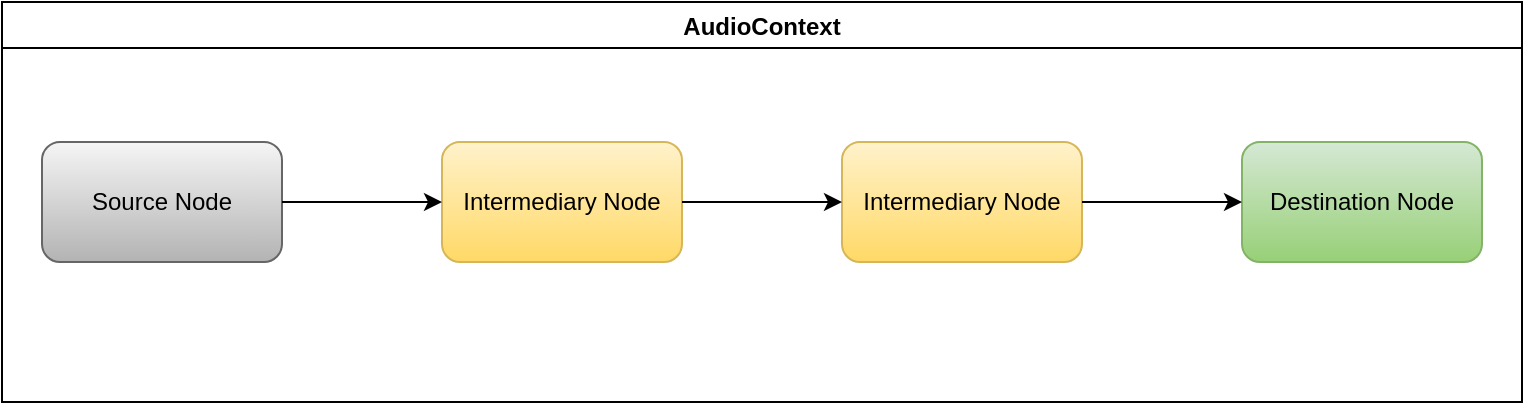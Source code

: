 <mxfile version="21.1.2" type="device" pages="4">
  <diagram name="AudioContext" id="_huhc2h12CH-FQ8328RR">
    <mxGraphModel dx="1114" dy="894" grid="1" gridSize="10" guides="1" tooltips="1" connect="1" arrows="1" fold="1" page="1" pageScale="1" pageWidth="1600" pageHeight="900" math="0" shadow="0">
      <root>
        <mxCell id="0" />
        <mxCell id="1" parent="0" />
        <mxCell id="VSokjLL2Qw1VUaY9bAdg-11" value="AudioContext" style="swimlane;" parent="1" vertex="1">
          <mxGeometry x="50" y="100" width="760" height="200" as="geometry" />
        </mxCell>
        <mxCell id="VSokjLL2Qw1VUaY9bAdg-1" value="Source Node" style="rounded=1;whiteSpace=wrap;html=1;fillColor=#f5f5f5;gradientColor=#b3b3b3;strokeColor=#666666;" parent="VSokjLL2Qw1VUaY9bAdg-11" vertex="1">
          <mxGeometry x="20" y="70" width="120" height="60" as="geometry" />
        </mxCell>
        <mxCell id="VSokjLL2Qw1VUaY9bAdg-2" value="Intermediary Node" style="rounded=1;whiteSpace=wrap;html=1;fillColor=#fff2cc;gradientColor=#ffd966;strokeColor=#d6b656;" parent="VSokjLL2Qw1VUaY9bAdg-11" vertex="1">
          <mxGeometry x="220" y="70" width="120" height="60" as="geometry" />
        </mxCell>
        <mxCell id="VSokjLL2Qw1VUaY9bAdg-3" value="" style="edgeStyle=orthogonalEdgeStyle;rounded=0;orthogonalLoop=1;jettySize=auto;html=1;" parent="VSokjLL2Qw1VUaY9bAdg-11" source="VSokjLL2Qw1VUaY9bAdg-1" target="VSokjLL2Qw1VUaY9bAdg-2" edge="1">
          <mxGeometry relative="1" as="geometry" />
        </mxCell>
        <mxCell id="VSokjLL2Qw1VUaY9bAdg-4" value="Intermediary Node" style="whiteSpace=wrap;html=1;rounded=1;fillColor=#fff2cc;gradientColor=#ffd966;strokeColor=#d6b656;" parent="VSokjLL2Qw1VUaY9bAdg-11" vertex="1">
          <mxGeometry x="420" y="70" width="120" height="60" as="geometry" />
        </mxCell>
        <mxCell id="VSokjLL2Qw1VUaY9bAdg-5" value="" style="edgeStyle=orthogonalEdgeStyle;rounded=0;orthogonalLoop=1;jettySize=auto;html=1;" parent="VSokjLL2Qw1VUaY9bAdg-11" source="VSokjLL2Qw1VUaY9bAdg-2" target="VSokjLL2Qw1VUaY9bAdg-4" edge="1">
          <mxGeometry relative="1" as="geometry" />
        </mxCell>
        <mxCell id="VSokjLL2Qw1VUaY9bAdg-9" value="Destination Node" style="whiteSpace=wrap;html=1;rounded=1;fillColor=#d5e8d4;gradientColor=#97d077;strokeColor=#82b366;" parent="VSokjLL2Qw1VUaY9bAdg-11" vertex="1">
          <mxGeometry x="620" y="70" width="120" height="60" as="geometry" />
        </mxCell>
        <mxCell id="VSokjLL2Qw1VUaY9bAdg-10" value="" style="edgeStyle=orthogonalEdgeStyle;rounded=0;orthogonalLoop=1;jettySize=auto;html=1;" parent="VSokjLL2Qw1VUaY9bAdg-11" source="VSokjLL2Qw1VUaY9bAdg-4" target="VSokjLL2Qw1VUaY9bAdg-9" edge="1">
          <mxGeometry relative="1" as="geometry" />
        </mxCell>
      </root>
    </mxGraphModel>
  </diagram>
  <diagram name="sample flow" id="1MogXEMzx7PUJ83Kct7t">
    <mxGraphModel dx="1114" dy="894" grid="1" gridSize="10" guides="1" tooltips="1" connect="1" arrows="1" fold="1" page="1" pageScale="1" pageWidth="1600" pageHeight="900" math="0" shadow="0">
      <root>
        <mxCell id="jE7L58r51x6Yu-PzyZFQ-0" />
        <mxCell id="jE7L58r51x6Yu-PzyZFQ-1" parent="jE7L58r51x6Yu-PzyZFQ-0" />
        <mxCell id="jE7L58r51x6Yu-PzyZFQ-2" value="AudioContext" style="swimlane;" vertex="1" parent="jE7L58r51x6Yu-PzyZFQ-1">
          <mxGeometry x="50" y="100" width="760" height="200" as="geometry" />
        </mxCell>
        <mxCell id="jE7L58r51x6Yu-PzyZFQ-3" value="Source Node" style="rounded=1;whiteSpace=wrap;html=1;fillColor=#f5f5f5;gradientColor=#b3b3b3;strokeColor=#666666;" vertex="1" parent="jE7L58r51x6Yu-PzyZFQ-2">
          <mxGeometry x="20" y="70" width="120" height="60" as="geometry" />
        </mxCell>
        <mxCell id="jE7L58r51x6Yu-PzyZFQ-4" value="GainNode" style="rounded=1;whiteSpace=wrap;html=1;fillColor=#fff2cc;gradientColor=#ffd966;strokeColor=#d6b656;" vertex="1" parent="jE7L58r51x6Yu-PzyZFQ-2">
          <mxGeometry x="220" y="70" width="120" height="60" as="geometry" />
        </mxCell>
        <mxCell id="jE7L58r51x6Yu-PzyZFQ-5" value="" style="edgeStyle=orthogonalEdgeStyle;rounded=0;orthogonalLoop=1;jettySize=auto;html=1;" edge="1" parent="jE7L58r51x6Yu-PzyZFQ-2" source="jE7L58r51x6Yu-PzyZFQ-3" target="jE7L58r51x6Yu-PzyZFQ-4">
          <mxGeometry relative="1" as="geometry" />
        </mxCell>
        <mxCell id="jE7L58r51x6Yu-PzyZFQ-6" value="AudioWorkletNode" style="whiteSpace=wrap;html=1;rounded=1;fillColor=#fff2cc;gradientColor=#ffd966;strokeColor=#d6b656;" vertex="1" parent="jE7L58r51x6Yu-PzyZFQ-2">
          <mxGeometry x="420" y="70" width="120" height="60" as="geometry" />
        </mxCell>
        <mxCell id="jE7L58r51x6Yu-PzyZFQ-7" value="" style="edgeStyle=orthogonalEdgeStyle;rounded=0;orthogonalLoop=1;jettySize=auto;html=1;" edge="1" parent="jE7L58r51x6Yu-PzyZFQ-2" source="jE7L58r51x6Yu-PzyZFQ-4" target="jE7L58r51x6Yu-PzyZFQ-6">
          <mxGeometry relative="1" as="geometry" />
        </mxCell>
        <mxCell id="jE7L58r51x6Yu-PzyZFQ-8" value="Destination Node" style="whiteSpace=wrap;html=1;rounded=1;fillColor=#d5e8d4;gradientColor=#97d077;strokeColor=#82b366;" vertex="1" parent="jE7L58r51x6Yu-PzyZFQ-2">
          <mxGeometry x="620" y="70" width="120" height="60" as="geometry" />
        </mxCell>
        <mxCell id="jE7L58r51x6Yu-PzyZFQ-9" value="" style="edgeStyle=orthogonalEdgeStyle;rounded=0;orthogonalLoop=1;jettySize=auto;html=1;" edge="1" parent="jE7L58r51x6Yu-PzyZFQ-2" source="jE7L58r51x6Yu-PzyZFQ-6" target="jE7L58r51x6Yu-PzyZFQ-8">
          <mxGeometry relative="1" as="geometry" />
        </mxCell>
      </root>
    </mxGraphModel>
  </diagram>
  <diagram id="i1v6QdmAtAEaKxL7JEbU" name="AudioWorklet">
    <mxGraphModel dx="1114" dy="894" grid="1" gridSize="10" guides="1" tooltips="1" connect="1" arrows="1" fold="1" page="1" pageScale="1" pageWidth="1600" pageHeight="900" math="0" shadow="0">
      <root>
        <mxCell id="0" />
        <mxCell id="1" parent="0" />
        <mxCell id="q6Vfja6_vscM0mdcXDyN-27" value="" style="group" vertex="1" connectable="0" parent="1">
          <mxGeometry x="150" y="200" width="400" height="200" as="geometry" />
        </mxCell>
        <mxCell id="q6Vfja6_vscM0mdcXDyN-1" value="" style="shape=mxgraph.mockup.containers.marginRect;rectMarginTop=10;strokeColor=#666666;strokeWidth=1;dashed=0;rounded=1;arcSize=5;recursiveResize=0;html=1;whiteSpace=wrap;" vertex="1" parent="q6Vfja6_vscM0mdcXDyN-27">
          <mxGeometry x="50" width="350" height="200" as="geometry" />
        </mxCell>
        <mxCell id="q6Vfja6_vscM0mdcXDyN-2" value="Main Scope" style="shape=rect;strokeColor=none;fillColor=#008cff;strokeWidth=1;dashed=0;rounded=1;arcSize=20;fontColor=#ffffff;fontSize=17;spacing=2;spacingTop=-2;align=left;autosize=1;spacingLeft=4;resizeWidth=0;resizeHeight=0;perimeter=none;html=1;whiteSpace=wrap;" vertex="1" parent="q6Vfja6_vscM0mdcXDyN-1">
          <mxGeometry x="5" width="105" height="30" as="geometry" />
        </mxCell>
        <mxCell id="q6Vfja6_vscM0mdcXDyN-3" value="AudioWorkletNode" style="rounded=1;whiteSpace=wrap;html=1;fillColor=#fff2cc;gradientColor=#ffd966;strokeColor=#d6b656;" vertex="1" parent="q6Vfja6_vscM0mdcXDyN-1">
          <mxGeometry x="60" y="70" width="240" height="60" as="geometry" />
        </mxCell>
        <mxCell id="q6Vfja6_vscM0mdcXDyN-14" value="UI Thread&amp;nbsp;" style="html=1;verticalLabelPosition=middle;align=right;labelBackgroundColor=#ffffff;verticalAlign=middle;strokeWidth=2;strokeColor=#0080F0;shadow=0;dashed=0;shape=mxgraph.ios7.icons.settings;labelPosition=left;" vertex="1" parent="q6Vfja6_vscM0mdcXDyN-1">
          <mxGeometry x="310" y="160" width="30" height="30" as="geometry" />
        </mxCell>
        <mxCell id="q6Vfja6_vscM0mdcXDyN-24" value="Interface with other audio &lt;br&gt;nodes and application" style="image;aspect=fixed;perimeter=ellipsePerimeter;html=1;align=right;shadow=0;dashed=0;spacingTop=3;image=img/lib/active_directory/interface.svg;rotation=0;flipV=0;flipH=1;labelPosition=left;verticalLabelPosition=middle;verticalAlign=middle;spacingRight=5;" vertex="1" parent="q6Vfja6_vscM0mdcXDyN-27">
          <mxGeometry y="88.25" width="50" height="23.5" as="geometry" />
        </mxCell>
        <mxCell id="q6Vfja6_vscM0mdcXDyN-6" value="" style="shape=mxgraph.mockup.containers.marginRect;rectMarginTop=10;strokeColor=#666666;strokeWidth=1;dashed=0;rounded=1;arcSize=5;recursiveResize=0;html=1;whiteSpace=wrap;" vertex="1" parent="1">
          <mxGeometry x="700" y="200" width="350" height="200" as="geometry" />
        </mxCell>
        <mxCell id="q6Vfja6_vscM0mdcXDyN-7" value="AudioWorkletGlobalScope" style="shape=rect;strokeColor=none;fillColor=#FF9999;strokeWidth=1;dashed=0;rounded=1;arcSize=20;fontColor=#ffffff;fontSize=17;spacing=2;spacingTop=-2;align=left;autosize=1;spacingLeft=4;resizeWidth=0;resizeHeight=0;perimeter=none;html=1;whiteSpace=wrap;" vertex="1" parent="q6Vfja6_vscM0mdcXDyN-6">
          <mxGeometry x="5" width="220" height="30" as="geometry" />
        </mxCell>
        <mxCell id="q6Vfja6_vscM0mdcXDyN-8" value="AudioWorkletProcessor" style="rounded=1;whiteSpace=wrap;html=1;fillColor=#dae8fc;gradientColor=#7ea6e0;strokeColor=#6c8ebf;verticalAlign=top;" vertex="1" parent="q6Vfja6_vscM0mdcXDyN-6">
          <mxGeometry x="60" y="45" width="240" height="110" as="geometry" />
        </mxCell>
        <mxCell id="q6Vfja6_vscM0mdcXDyN-11" value="Custom Audio &lt;br&gt;Processing Script" style="points=[[0.25,0,0],[0.5,0,0],[0.75,0,0],[1,0.25,0],[1,0.5,0],[1,0.75,0],[0.75,1,0],[0.5,1,0],[0.25,1,0],[0,0.75,0],[0,0.5,0],[0,0.25,0]];shape=mxgraph.bpmn.task;whiteSpace=wrap;rectStyle=rounded;size=10;html=1;container=1;expand=0;collapsible=0;taskMarker=script;" vertex="1" parent="q6Vfja6_vscM0mdcXDyN-6">
          <mxGeometry x="75" y="80" width="210" height="50" as="geometry" />
        </mxCell>
        <mxCell id="q6Vfja6_vscM0mdcXDyN-18" value="Audio Render Thread&amp;nbsp;" style="html=1;verticalLabelPosition=middle;align=right;labelBackgroundColor=#ffffff;verticalAlign=middle;strokeWidth=2;strokeColor=#0080F0;shadow=0;dashed=0;shape=mxgraph.ios7.icons.settings;labelPosition=left;" vertex="1" parent="q6Vfja6_vscM0mdcXDyN-6">
          <mxGeometry x="310" y="160" width="30" height="30" as="geometry" />
        </mxCell>
        <mxCell id="q6Vfja6_vscM0mdcXDyN-12" style="edgeStyle=orthogonalEdgeStyle;rounded=0;orthogonalLoop=1;jettySize=auto;html=1;exitX=1;exitY=0.5;exitDx=0;exitDy=0;entryX=0;entryY=0.5;entryDx=0;entryDy=0;startArrow=classic;startFill=1;dashed=1;" edge="1" parent="1" source="q6Vfja6_vscM0mdcXDyN-3" target="q6Vfja6_vscM0mdcXDyN-8">
          <mxGeometry relative="1" as="geometry" />
        </mxCell>
        <mxCell id="q6Vfja6_vscM0mdcXDyN-20" value="Bi-directional messaging" style="shape=image;verticalLabelPosition=bottom;labelBackgroundColor=default;verticalAlign=top;aspect=fixed;imageAspect=0;image=https://pbs.twimg.com/media/FGfGvR9XEAAAXMH.png;" vertex="1" parent="1">
          <mxGeometry x="590" y="265" width="70.18" height="70" as="geometry" />
        </mxCell>
        <mxCell id="q6Vfja6_vscM0mdcXDyN-21" value="Audio Output" style="shape=mxgraph.uml25.inputPin;html=1;points=[[0,0.5],[1,0.5]];flipH=1;labelPosition=right;verticalLabelPosition=middle;align=left;verticalAlign=middle;" vertex="1" parent="1">
          <mxGeometry x="1050" y="320" width="30" height="30" as="geometry" />
        </mxCell>
        <mxCell id="q6Vfja6_vscM0mdcXDyN-22" value="Audio Input" style="shape=mxgraph.uml25.inputPin;html=1;points=[[0,0.5],[1,0.5]];labelPosition=right;verticalLabelPosition=middle;align=left;verticalAlign=middle;" vertex="1" parent="1">
          <mxGeometry x="1050" y="250" width="30" height="30" as="geometry" />
        </mxCell>
      </root>
    </mxGraphModel>
  </diagram>
  <diagram id="-p08bkz3Snb5bb3IvSGh" name="arch">
    <mxGraphModel dx="1114" dy="894" grid="1" gridSize="10" guides="1" tooltips="1" connect="1" arrows="1" fold="1" page="1" pageScale="1" pageWidth="1600" pageHeight="900" math="0" shadow="0">
      <root>
        <mxCell id="0" />
        <mxCell id="1" parent="0" />
        <mxCell id="CZdfkomrfAheNTd8RUHt-3" style="edgeStyle=orthogonalEdgeStyle;rounded=0;orthogonalLoop=1;jettySize=auto;html=1;exitX=1;exitY=0.5;exitDx=0;exitDy=0;exitPerimeter=0;" edge="1" parent="1" source="CZdfkomrfAheNTd8RUHt-1" target="CZdfkomrfAheNTd8RUHt-2">
          <mxGeometry relative="1" as="geometry" />
        </mxCell>
        <mxCell id="CZdfkomrfAheNTd8RUHt-5" style="edgeStyle=orthogonalEdgeStyle;rounded=0;orthogonalLoop=1;jettySize=auto;html=1;exitX=0;exitY=0.5;exitDx=0;exitDy=0;exitPerimeter=0;" edge="1" parent="1" source="CZdfkomrfAheNTd8RUHt-1" target="CZdfkomrfAheNTd8RUHt-4">
          <mxGeometry relative="1" as="geometry" />
        </mxCell>
        <mxCell id="CZdfkomrfAheNTd8RUHt-1" value="PCM Generator" style="outlineConnect=0;dashed=0;verticalLabelPosition=bottom;verticalAlign=top;align=center;html=1;shape=mxgraph.aws3.android;fillColor=#8CC64F;gradientColor=none;" vertex="1" parent="1">
          <mxGeometry x="620" y="330" width="73.5" height="84" as="geometry" />
        </mxCell>
        <mxCell id="CZdfkomrfAheNTd8RUHt-2" value="Turkish March" style="shadow=0;dashed=0;html=1;strokeColor=none;fillColor=#4495D1;labelPosition=center;verticalLabelPosition=bottom;verticalAlign=top;align=center;outlineConnect=0;shape=mxgraph.veeam.audio_file;" vertex="1" parent="1">
          <mxGeometry x="770" y="346.6" width="36.8" height="50.8" as="geometry" />
        </mxCell>
        <mxCell id="CZdfkomrfAheNTd8RUHt-10" style="edgeStyle=orthogonalEdgeStyle;rounded=0;orthogonalLoop=1;jettySize=auto;html=1;exitX=0;exitY=0.5;exitDx=0;exitDy=0;exitPerimeter=0;" edge="1" parent="1" source="CZdfkomrfAheNTd8RUHt-4" target="CZdfkomrfAheNTd8RUHt-9">
          <mxGeometry relative="1" as="geometry" />
        </mxCell>
        <mxCell id="CZdfkomrfAheNTd8RUHt-4" value="HTTP Streamer" style="outlineConnect=0;dashed=0;verticalLabelPosition=bottom;verticalAlign=top;align=center;html=1;shape=mxgraph.aws3.android;fillColor=#8CC64F;gradientColor=none;" vertex="1" parent="1">
          <mxGeometry x="440" y="330.01" width="73.5" height="84" as="geometry" />
        </mxCell>
        <mxCell id="CZdfkomrfAheNTd8RUHt-12" style="edgeStyle=orthogonalEdgeStyle;rounded=0;orthogonalLoop=1;jettySize=auto;html=1;entryX=0.5;entryY=0;entryDx=0;entryDy=0;entryPerimeter=0;" edge="1" parent="1" source="CZdfkomrfAheNTd8RUHt-9" target="CZdfkomrfAheNTd8RUHt-11">
          <mxGeometry relative="1" as="geometry" />
        </mxCell>
        <mxCell id="CZdfkomrfAheNTd8RUHt-9" value="Browser" style="sketch=0;pointerEvents=1;shadow=0;dashed=0;html=1;strokeColor=none;fillColor=#434445;aspect=fixed;labelPosition=center;verticalLabelPosition=bottom;verticalAlign=top;align=center;outlineConnect=0;shape=mxgraph.vvd.web_browser;labelBackgroundColor=default;" vertex="1" parent="1">
          <mxGeometry x="220" y="334.13" width="106.69" height="75.75" as="geometry" />
        </mxCell>
        <mxCell id="CZdfkomrfAheNTd8RUHt-11" value="WebAudio API" style="html=1;whiteSpace=wrap;strokeColor=none;fillColor=#0079D6;labelPosition=center;verticalLabelPosition=middle;verticalAlign=top;align=center;fontSize=12;outlineConnect=0;spacingTop=-6;fontColor=#FFFFFF;sketch=0;shape=mxgraph.sitemap.audio;" vertex="1" parent="1">
          <mxGeometry x="213.35" y="480" width="120" height="70" as="geometry" />
        </mxCell>
      </root>
    </mxGraphModel>
  </diagram>
</mxfile>
